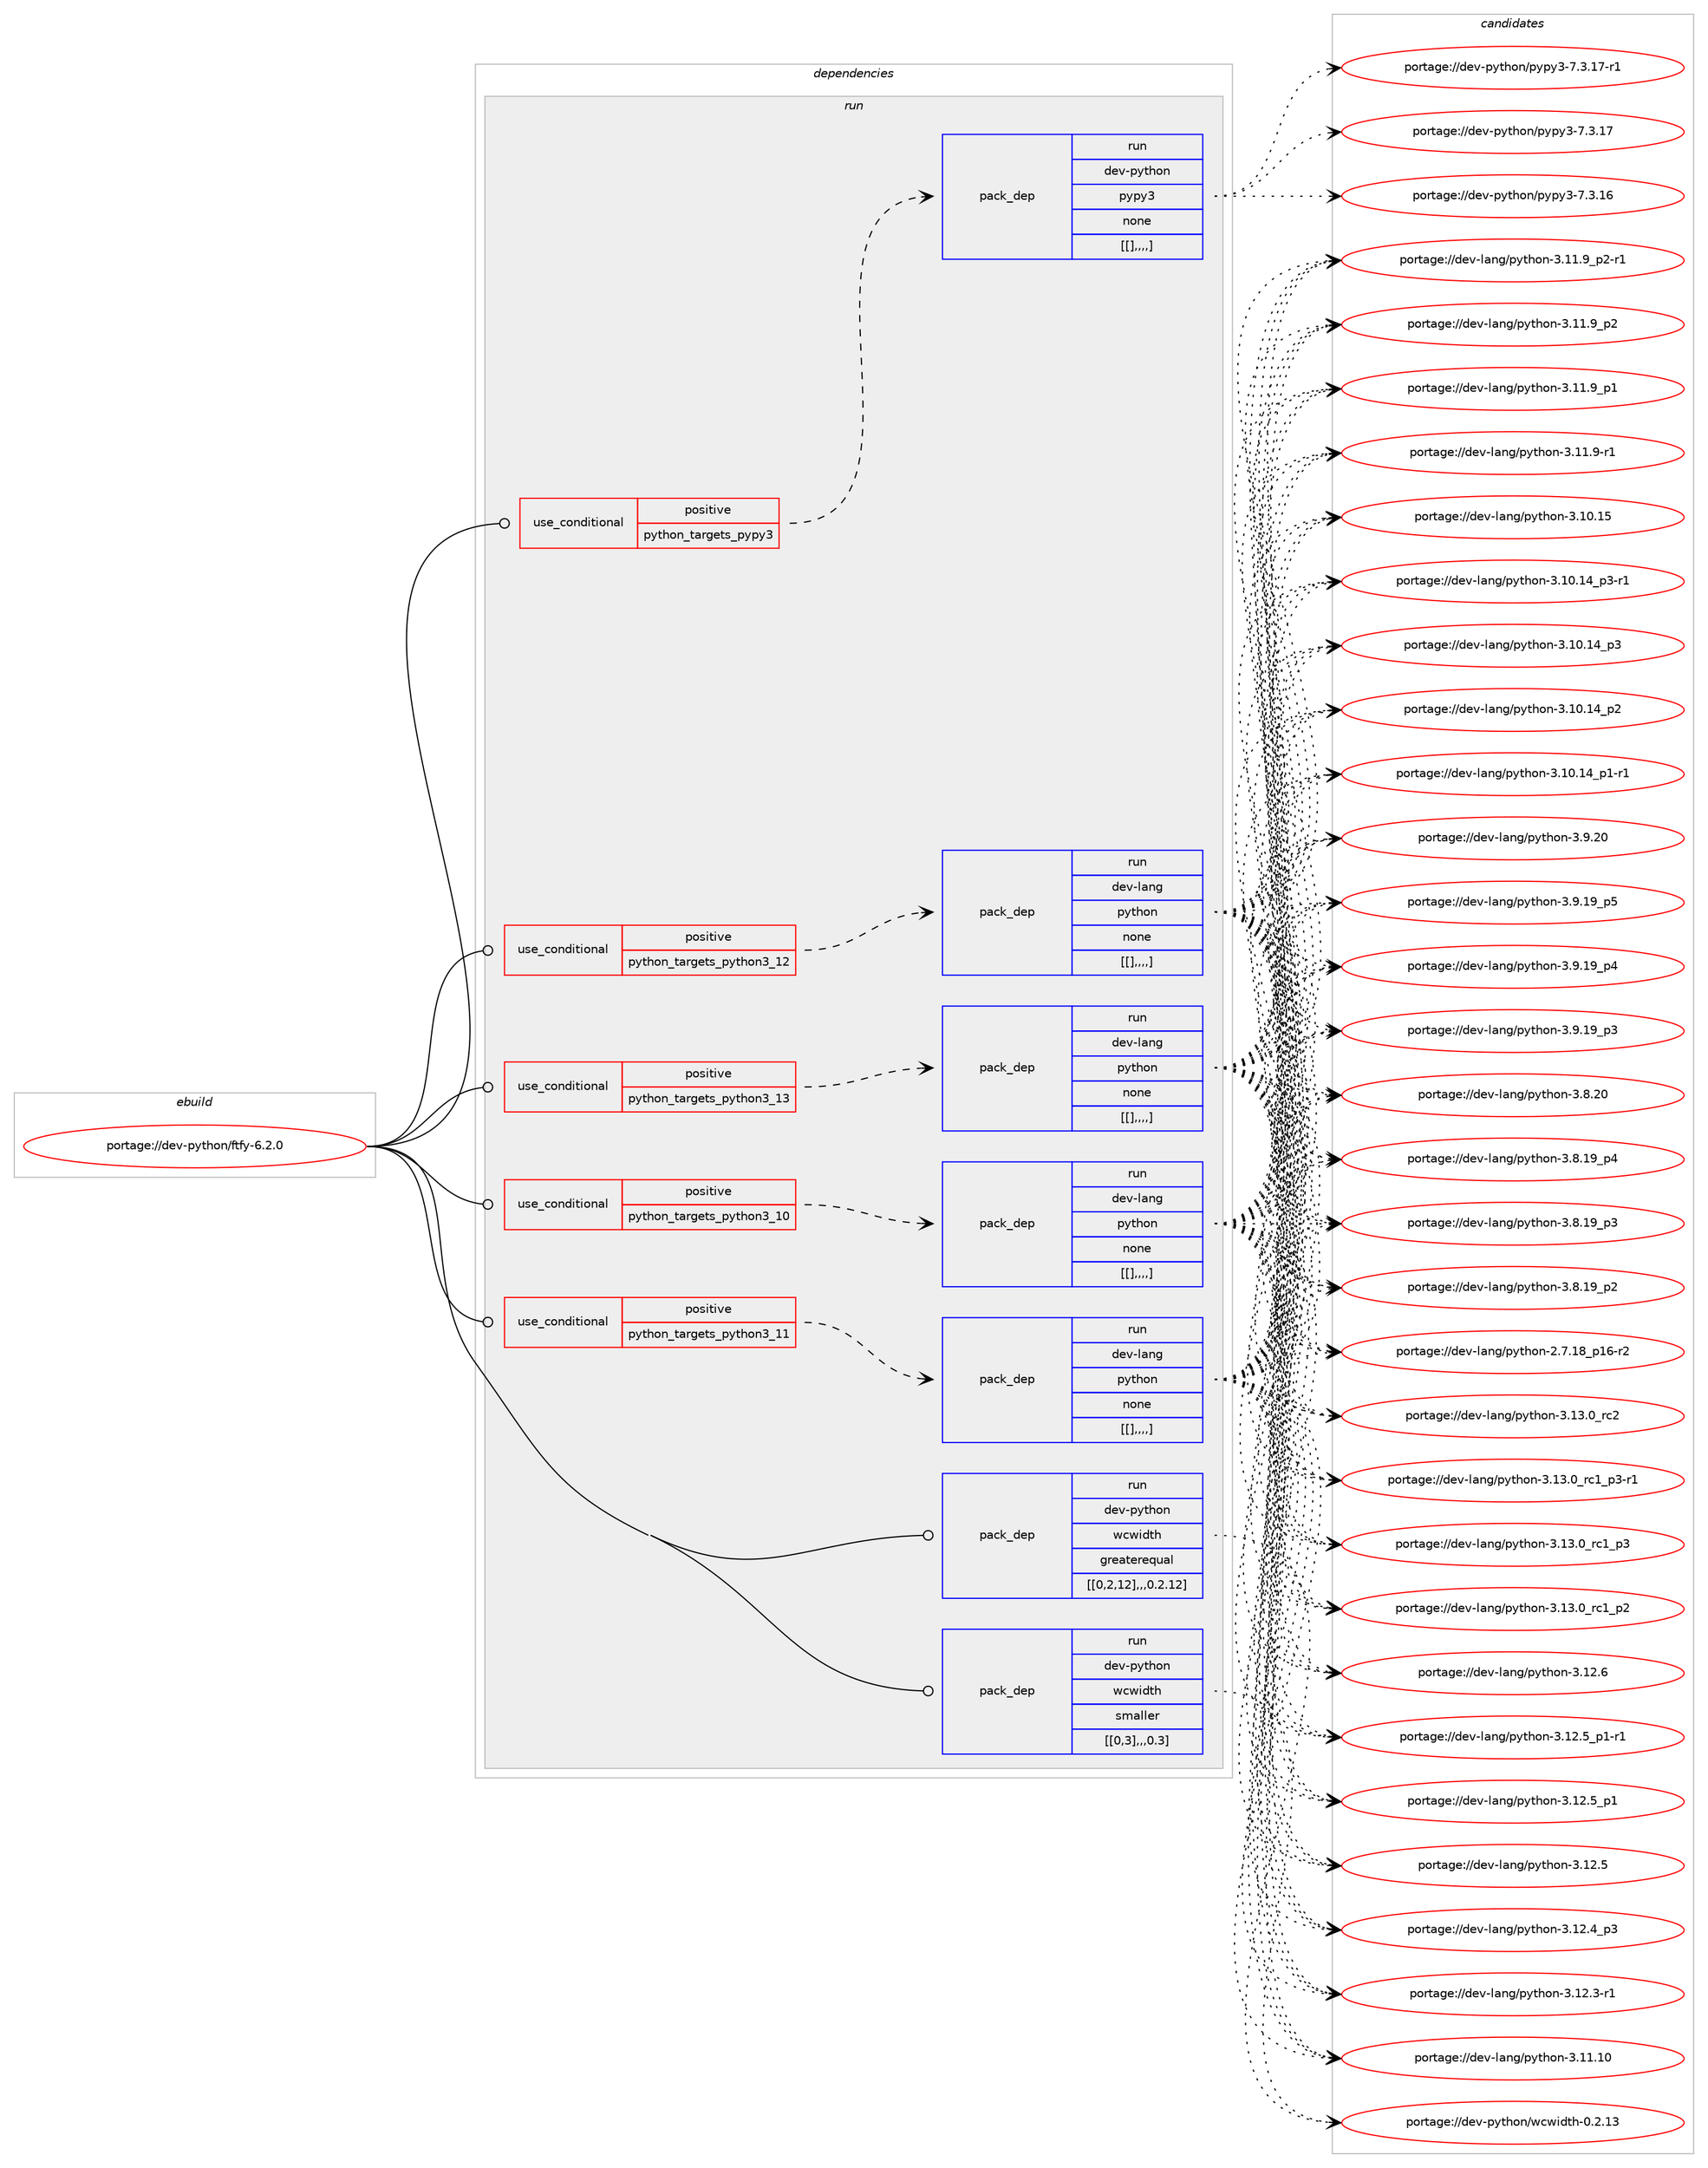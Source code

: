 digraph prolog {

# *************
# Graph options
# *************

newrank=true;
concentrate=true;
compound=true;
graph [rankdir=LR,fontname=Helvetica,fontsize=10,ranksep=1.5];#, ranksep=2.5, nodesep=0.2];
edge  [arrowhead=vee];
node  [fontname=Helvetica,fontsize=10];

# **********
# The ebuild
# **********

subgraph cluster_leftcol {
color=gray;
label=<<i>ebuild</i>>;
id [label="portage://dev-python/ftfy-6.2.0", color=red, width=4, href="../dev-python/ftfy-6.2.0.svg"];
}

# ****************
# The dependencies
# ****************

subgraph cluster_midcol {
color=gray;
label=<<i>dependencies</i>>;
subgraph cluster_compile {
fillcolor="#eeeeee";
style=filled;
label=<<i>compile</i>>;
}
subgraph cluster_compileandrun {
fillcolor="#eeeeee";
style=filled;
label=<<i>compile and run</i>>;
}
subgraph cluster_run {
fillcolor="#eeeeee";
style=filled;
label=<<i>run</i>>;
subgraph cond33576 {
dependency147757 [label=<<TABLE BORDER="0" CELLBORDER="1" CELLSPACING="0" CELLPADDING="4"><TR><TD ROWSPAN="3" CELLPADDING="10">use_conditional</TD></TR><TR><TD>positive</TD></TR><TR><TD>python_targets_pypy3</TD></TR></TABLE>>, shape=none, color=red];
subgraph pack112963 {
dependency147758 [label=<<TABLE BORDER="0" CELLBORDER="1" CELLSPACING="0" CELLPADDING="4" WIDTH="220"><TR><TD ROWSPAN="6" CELLPADDING="30">pack_dep</TD></TR><TR><TD WIDTH="110">run</TD></TR><TR><TD>dev-python</TD></TR><TR><TD>pypy3</TD></TR><TR><TD>none</TD></TR><TR><TD>[[],,,,]</TD></TR></TABLE>>, shape=none, color=blue];
}
dependency147757:e -> dependency147758:w [weight=20,style="dashed",arrowhead="vee"];
}
id:e -> dependency147757:w [weight=20,style="solid",arrowhead="odot"];
subgraph cond33577 {
dependency147759 [label=<<TABLE BORDER="0" CELLBORDER="1" CELLSPACING="0" CELLPADDING="4"><TR><TD ROWSPAN="3" CELLPADDING="10">use_conditional</TD></TR><TR><TD>positive</TD></TR><TR><TD>python_targets_python3_10</TD></TR></TABLE>>, shape=none, color=red];
subgraph pack112964 {
dependency147760 [label=<<TABLE BORDER="0" CELLBORDER="1" CELLSPACING="0" CELLPADDING="4" WIDTH="220"><TR><TD ROWSPAN="6" CELLPADDING="30">pack_dep</TD></TR><TR><TD WIDTH="110">run</TD></TR><TR><TD>dev-lang</TD></TR><TR><TD>python</TD></TR><TR><TD>none</TD></TR><TR><TD>[[],,,,]</TD></TR></TABLE>>, shape=none, color=blue];
}
dependency147759:e -> dependency147760:w [weight=20,style="dashed",arrowhead="vee"];
}
id:e -> dependency147759:w [weight=20,style="solid",arrowhead="odot"];
subgraph cond33578 {
dependency147761 [label=<<TABLE BORDER="0" CELLBORDER="1" CELLSPACING="0" CELLPADDING="4"><TR><TD ROWSPAN="3" CELLPADDING="10">use_conditional</TD></TR><TR><TD>positive</TD></TR><TR><TD>python_targets_python3_11</TD></TR></TABLE>>, shape=none, color=red];
subgraph pack112965 {
dependency147762 [label=<<TABLE BORDER="0" CELLBORDER="1" CELLSPACING="0" CELLPADDING="4" WIDTH="220"><TR><TD ROWSPAN="6" CELLPADDING="30">pack_dep</TD></TR><TR><TD WIDTH="110">run</TD></TR><TR><TD>dev-lang</TD></TR><TR><TD>python</TD></TR><TR><TD>none</TD></TR><TR><TD>[[],,,,]</TD></TR></TABLE>>, shape=none, color=blue];
}
dependency147761:e -> dependency147762:w [weight=20,style="dashed",arrowhead="vee"];
}
id:e -> dependency147761:w [weight=20,style="solid",arrowhead="odot"];
subgraph cond33579 {
dependency147763 [label=<<TABLE BORDER="0" CELLBORDER="1" CELLSPACING="0" CELLPADDING="4"><TR><TD ROWSPAN="3" CELLPADDING="10">use_conditional</TD></TR><TR><TD>positive</TD></TR><TR><TD>python_targets_python3_12</TD></TR></TABLE>>, shape=none, color=red];
subgraph pack112966 {
dependency147764 [label=<<TABLE BORDER="0" CELLBORDER="1" CELLSPACING="0" CELLPADDING="4" WIDTH="220"><TR><TD ROWSPAN="6" CELLPADDING="30">pack_dep</TD></TR><TR><TD WIDTH="110">run</TD></TR><TR><TD>dev-lang</TD></TR><TR><TD>python</TD></TR><TR><TD>none</TD></TR><TR><TD>[[],,,,]</TD></TR></TABLE>>, shape=none, color=blue];
}
dependency147763:e -> dependency147764:w [weight=20,style="dashed",arrowhead="vee"];
}
id:e -> dependency147763:w [weight=20,style="solid",arrowhead="odot"];
subgraph cond33580 {
dependency147765 [label=<<TABLE BORDER="0" CELLBORDER="1" CELLSPACING="0" CELLPADDING="4"><TR><TD ROWSPAN="3" CELLPADDING="10">use_conditional</TD></TR><TR><TD>positive</TD></TR><TR><TD>python_targets_python3_13</TD></TR></TABLE>>, shape=none, color=red];
subgraph pack112967 {
dependency147766 [label=<<TABLE BORDER="0" CELLBORDER="1" CELLSPACING="0" CELLPADDING="4" WIDTH="220"><TR><TD ROWSPAN="6" CELLPADDING="30">pack_dep</TD></TR><TR><TD WIDTH="110">run</TD></TR><TR><TD>dev-lang</TD></TR><TR><TD>python</TD></TR><TR><TD>none</TD></TR><TR><TD>[[],,,,]</TD></TR></TABLE>>, shape=none, color=blue];
}
dependency147765:e -> dependency147766:w [weight=20,style="dashed",arrowhead="vee"];
}
id:e -> dependency147765:w [weight=20,style="solid",arrowhead="odot"];
subgraph pack112968 {
dependency147767 [label=<<TABLE BORDER="0" CELLBORDER="1" CELLSPACING="0" CELLPADDING="4" WIDTH="220"><TR><TD ROWSPAN="6" CELLPADDING="30">pack_dep</TD></TR><TR><TD WIDTH="110">run</TD></TR><TR><TD>dev-python</TD></TR><TR><TD>wcwidth</TD></TR><TR><TD>greaterequal</TD></TR><TR><TD>[[0,2,12],,,0.2.12]</TD></TR></TABLE>>, shape=none, color=blue];
}
id:e -> dependency147767:w [weight=20,style="solid",arrowhead="odot"];
subgraph pack112969 {
dependency147768 [label=<<TABLE BORDER="0" CELLBORDER="1" CELLSPACING="0" CELLPADDING="4" WIDTH="220"><TR><TD ROWSPAN="6" CELLPADDING="30">pack_dep</TD></TR><TR><TD WIDTH="110">run</TD></TR><TR><TD>dev-python</TD></TR><TR><TD>wcwidth</TD></TR><TR><TD>smaller</TD></TR><TR><TD>[[0,3],,,0.3]</TD></TR></TABLE>>, shape=none, color=blue];
}
id:e -> dependency147768:w [weight=20,style="solid",arrowhead="odot"];
}
}

# **************
# The candidates
# **************

subgraph cluster_choices {
rank=same;
color=gray;
label=<<i>candidates</i>>;

subgraph choice112963 {
color=black;
nodesep=1;
choice100101118451121211161041111104711212111212151455546514649554511449 [label="portage://dev-python/pypy3-7.3.17-r1", color=red, width=4,href="../dev-python/pypy3-7.3.17-r1.svg"];
choice10010111845112121116104111110471121211121215145554651464955 [label="portage://dev-python/pypy3-7.3.17", color=red, width=4,href="../dev-python/pypy3-7.3.17.svg"];
choice10010111845112121116104111110471121211121215145554651464954 [label="portage://dev-python/pypy3-7.3.16", color=red, width=4,href="../dev-python/pypy3-7.3.16.svg"];
dependency147758:e -> choice100101118451121211161041111104711212111212151455546514649554511449:w [style=dotted,weight="100"];
dependency147758:e -> choice10010111845112121116104111110471121211121215145554651464955:w [style=dotted,weight="100"];
dependency147758:e -> choice10010111845112121116104111110471121211121215145554651464954:w [style=dotted,weight="100"];
}
subgraph choice112964 {
color=black;
nodesep=1;
choice10010111845108971101034711212111610411111045514649514648951149950 [label="portage://dev-lang/python-3.13.0_rc2", color=red, width=4,href="../dev-lang/python-3.13.0_rc2.svg"];
choice1001011184510897110103471121211161041111104551464951464895114994995112514511449 [label="portage://dev-lang/python-3.13.0_rc1_p3-r1", color=red, width=4,href="../dev-lang/python-3.13.0_rc1_p3-r1.svg"];
choice100101118451089711010347112121116104111110455146495146489511499499511251 [label="portage://dev-lang/python-3.13.0_rc1_p3", color=red, width=4,href="../dev-lang/python-3.13.0_rc1_p3.svg"];
choice100101118451089711010347112121116104111110455146495146489511499499511250 [label="portage://dev-lang/python-3.13.0_rc1_p2", color=red, width=4,href="../dev-lang/python-3.13.0_rc1_p2.svg"];
choice10010111845108971101034711212111610411111045514649504654 [label="portage://dev-lang/python-3.12.6", color=red, width=4,href="../dev-lang/python-3.12.6.svg"];
choice1001011184510897110103471121211161041111104551464950465395112494511449 [label="portage://dev-lang/python-3.12.5_p1-r1", color=red, width=4,href="../dev-lang/python-3.12.5_p1-r1.svg"];
choice100101118451089711010347112121116104111110455146495046539511249 [label="portage://dev-lang/python-3.12.5_p1", color=red, width=4,href="../dev-lang/python-3.12.5_p1.svg"];
choice10010111845108971101034711212111610411111045514649504653 [label="portage://dev-lang/python-3.12.5", color=red, width=4,href="../dev-lang/python-3.12.5.svg"];
choice100101118451089711010347112121116104111110455146495046529511251 [label="portage://dev-lang/python-3.12.4_p3", color=red, width=4,href="../dev-lang/python-3.12.4_p3.svg"];
choice100101118451089711010347112121116104111110455146495046514511449 [label="portage://dev-lang/python-3.12.3-r1", color=red, width=4,href="../dev-lang/python-3.12.3-r1.svg"];
choice1001011184510897110103471121211161041111104551464949464948 [label="portage://dev-lang/python-3.11.10", color=red, width=4,href="../dev-lang/python-3.11.10.svg"];
choice1001011184510897110103471121211161041111104551464949465795112504511449 [label="portage://dev-lang/python-3.11.9_p2-r1", color=red, width=4,href="../dev-lang/python-3.11.9_p2-r1.svg"];
choice100101118451089711010347112121116104111110455146494946579511250 [label="portage://dev-lang/python-3.11.9_p2", color=red, width=4,href="../dev-lang/python-3.11.9_p2.svg"];
choice100101118451089711010347112121116104111110455146494946579511249 [label="portage://dev-lang/python-3.11.9_p1", color=red, width=4,href="../dev-lang/python-3.11.9_p1.svg"];
choice100101118451089711010347112121116104111110455146494946574511449 [label="portage://dev-lang/python-3.11.9-r1", color=red, width=4,href="../dev-lang/python-3.11.9-r1.svg"];
choice1001011184510897110103471121211161041111104551464948464953 [label="portage://dev-lang/python-3.10.15", color=red, width=4,href="../dev-lang/python-3.10.15.svg"];
choice100101118451089711010347112121116104111110455146494846495295112514511449 [label="portage://dev-lang/python-3.10.14_p3-r1", color=red, width=4,href="../dev-lang/python-3.10.14_p3-r1.svg"];
choice10010111845108971101034711212111610411111045514649484649529511251 [label="portage://dev-lang/python-3.10.14_p3", color=red, width=4,href="../dev-lang/python-3.10.14_p3.svg"];
choice10010111845108971101034711212111610411111045514649484649529511250 [label="portage://dev-lang/python-3.10.14_p2", color=red, width=4,href="../dev-lang/python-3.10.14_p2.svg"];
choice100101118451089711010347112121116104111110455146494846495295112494511449 [label="portage://dev-lang/python-3.10.14_p1-r1", color=red, width=4,href="../dev-lang/python-3.10.14_p1-r1.svg"];
choice10010111845108971101034711212111610411111045514657465048 [label="portage://dev-lang/python-3.9.20", color=red, width=4,href="../dev-lang/python-3.9.20.svg"];
choice100101118451089711010347112121116104111110455146574649579511253 [label="portage://dev-lang/python-3.9.19_p5", color=red, width=4,href="../dev-lang/python-3.9.19_p5.svg"];
choice100101118451089711010347112121116104111110455146574649579511252 [label="portage://dev-lang/python-3.9.19_p4", color=red, width=4,href="../dev-lang/python-3.9.19_p4.svg"];
choice100101118451089711010347112121116104111110455146574649579511251 [label="portage://dev-lang/python-3.9.19_p3", color=red, width=4,href="../dev-lang/python-3.9.19_p3.svg"];
choice10010111845108971101034711212111610411111045514656465048 [label="portage://dev-lang/python-3.8.20", color=red, width=4,href="../dev-lang/python-3.8.20.svg"];
choice100101118451089711010347112121116104111110455146564649579511252 [label="portage://dev-lang/python-3.8.19_p4", color=red, width=4,href="../dev-lang/python-3.8.19_p4.svg"];
choice100101118451089711010347112121116104111110455146564649579511251 [label="portage://dev-lang/python-3.8.19_p3", color=red, width=4,href="../dev-lang/python-3.8.19_p3.svg"];
choice100101118451089711010347112121116104111110455146564649579511250 [label="portage://dev-lang/python-3.8.19_p2", color=red, width=4,href="../dev-lang/python-3.8.19_p2.svg"];
choice100101118451089711010347112121116104111110455046554649569511249544511450 [label="portage://dev-lang/python-2.7.18_p16-r2", color=red, width=4,href="../dev-lang/python-2.7.18_p16-r2.svg"];
dependency147760:e -> choice10010111845108971101034711212111610411111045514649514648951149950:w [style=dotted,weight="100"];
dependency147760:e -> choice1001011184510897110103471121211161041111104551464951464895114994995112514511449:w [style=dotted,weight="100"];
dependency147760:e -> choice100101118451089711010347112121116104111110455146495146489511499499511251:w [style=dotted,weight="100"];
dependency147760:e -> choice100101118451089711010347112121116104111110455146495146489511499499511250:w [style=dotted,weight="100"];
dependency147760:e -> choice10010111845108971101034711212111610411111045514649504654:w [style=dotted,weight="100"];
dependency147760:e -> choice1001011184510897110103471121211161041111104551464950465395112494511449:w [style=dotted,weight="100"];
dependency147760:e -> choice100101118451089711010347112121116104111110455146495046539511249:w [style=dotted,weight="100"];
dependency147760:e -> choice10010111845108971101034711212111610411111045514649504653:w [style=dotted,weight="100"];
dependency147760:e -> choice100101118451089711010347112121116104111110455146495046529511251:w [style=dotted,weight="100"];
dependency147760:e -> choice100101118451089711010347112121116104111110455146495046514511449:w [style=dotted,weight="100"];
dependency147760:e -> choice1001011184510897110103471121211161041111104551464949464948:w [style=dotted,weight="100"];
dependency147760:e -> choice1001011184510897110103471121211161041111104551464949465795112504511449:w [style=dotted,weight="100"];
dependency147760:e -> choice100101118451089711010347112121116104111110455146494946579511250:w [style=dotted,weight="100"];
dependency147760:e -> choice100101118451089711010347112121116104111110455146494946579511249:w [style=dotted,weight="100"];
dependency147760:e -> choice100101118451089711010347112121116104111110455146494946574511449:w [style=dotted,weight="100"];
dependency147760:e -> choice1001011184510897110103471121211161041111104551464948464953:w [style=dotted,weight="100"];
dependency147760:e -> choice100101118451089711010347112121116104111110455146494846495295112514511449:w [style=dotted,weight="100"];
dependency147760:e -> choice10010111845108971101034711212111610411111045514649484649529511251:w [style=dotted,weight="100"];
dependency147760:e -> choice10010111845108971101034711212111610411111045514649484649529511250:w [style=dotted,weight="100"];
dependency147760:e -> choice100101118451089711010347112121116104111110455146494846495295112494511449:w [style=dotted,weight="100"];
dependency147760:e -> choice10010111845108971101034711212111610411111045514657465048:w [style=dotted,weight="100"];
dependency147760:e -> choice100101118451089711010347112121116104111110455146574649579511253:w [style=dotted,weight="100"];
dependency147760:e -> choice100101118451089711010347112121116104111110455146574649579511252:w [style=dotted,weight="100"];
dependency147760:e -> choice100101118451089711010347112121116104111110455146574649579511251:w [style=dotted,weight="100"];
dependency147760:e -> choice10010111845108971101034711212111610411111045514656465048:w [style=dotted,weight="100"];
dependency147760:e -> choice100101118451089711010347112121116104111110455146564649579511252:w [style=dotted,weight="100"];
dependency147760:e -> choice100101118451089711010347112121116104111110455146564649579511251:w [style=dotted,weight="100"];
dependency147760:e -> choice100101118451089711010347112121116104111110455146564649579511250:w [style=dotted,weight="100"];
dependency147760:e -> choice100101118451089711010347112121116104111110455046554649569511249544511450:w [style=dotted,weight="100"];
}
subgraph choice112965 {
color=black;
nodesep=1;
choice10010111845108971101034711212111610411111045514649514648951149950 [label="portage://dev-lang/python-3.13.0_rc2", color=red, width=4,href="../dev-lang/python-3.13.0_rc2.svg"];
choice1001011184510897110103471121211161041111104551464951464895114994995112514511449 [label="portage://dev-lang/python-3.13.0_rc1_p3-r1", color=red, width=4,href="../dev-lang/python-3.13.0_rc1_p3-r1.svg"];
choice100101118451089711010347112121116104111110455146495146489511499499511251 [label="portage://dev-lang/python-3.13.0_rc1_p3", color=red, width=4,href="../dev-lang/python-3.13.0_rc1_p3.svg"];
choice100101118451089711010347112121116104111110455146495146489511499499511250 [label="portage://dev-lang/python-3.13.0_rc1_p2", color=red, width=4,href="../dev-lang/python-3.13.0_rc1_p2.svg"];
choice10010111845108971101034711212111610411111045514649504654 [label="portage://dev-lang/python-3.12.6", color=red, width=4,href="../dev-lang/python-3.12.6.svg"];
choice1001011184510897110103471121211161041111104551464950465395112494511449 [label="portage://dev-lang/python-3.12.5_p1-r1", color=red, width=4,href="../dev-lang/python-3.12.5_p1-r1.svg"];
choice100101118451089711010347112121116104111110455146495046539511249 [label="portage://dev-lang/python-3.12.5_p1", color=red, width=4,href="../dev-lang/python-3.12.5_p1.svg"];
choice10010111845108971101034711212111610411111045514649504653 [label="portage://dev-lang/python-3.12.5", color=red, width=4,href="../dev-lang/python-3.12.5.svg"];
choice100101118451089711010347112121116104111110455146495046529511251 [label="portage://dev-lang/python-3.12.4_p3", color=red, width=4,href="../dev-lang/python-3.12.4_p3.svg"];
choice100101118451089711010347112121116104111110455146495046514511449 [label="portage://dev-lang/python-3.12.3-r1", color=red, width=4,href="../dev-lang/python-3.12.3-r1.svg"];
choice1001011184510897110103471121211161041111104551464949464948 [label="portage://dev-lang/python-3.11.10", color=red, width=4,href="../dev-lang/python-3.11.10.svg"];
choice1001011184510897110103471121211161041111104551464949465795112504511449 [label="portage://dev-lang/python-3.11.9_p2-r1", color=red, width=4,href="../dev-lang/python-3.11.9_p2-r1.svg"];
choice100101118451089711010347112121116104111110455146494946579511250 [label="portage://dev-lang/python-3.11.9_p2", color=red, width=4,href="../dev-lang/python-3.11.9_p2.svg"];
choice100101118451089711010347112121116104111110455146494946579511249 [label="portage://dev-lang/python-3.11.9_p1", color=red, width=4,href="../dev-lang/python-3.11.9_p1.svg"];
choice100101118451089711010347112121116104111110455146494946574511449 [label="portage://dev-lang/python-3.11.9-r1", color=red, width=4,href="../dev-lang/python-3.11.9-r1.svg"];
choice1001011184510897110103471121211161041111104551464948464953 [label="portage://dev-lang/python-3.10.15", color=red, width=4,href="../dev-lang/python-3.10.15.svg"];
choice100101118451089711010347112121116104111110455146494846495295112514511449 [label="portage://dev-lang/python-3.10.14_p3-r1", color=red, width=4,href="../dev-lang/python-3.10.14_p3-r1.svg"];
choice10010111845108971101034711212111610411111045514649484649529511251 [label="portage://dev-lang/python-3.10.14_p3", color=red, width=4,href="../dev-lang/python-3.10.14_p3.svg"];
choice10010111845108971101034711212111610411111045514649484649529511250 [label="portage://dev-lang/python-3.10.14_p2", color=red, width=4,href="../dev-lang/python-3.10.14_p2.svg"];
choice100101118451089711010347112121116104111110455146494846495295112494511449 [label="portage://dev-lang/python-3.10.14_p1-r1", color=red, width=4,href="../dev-lang/python-3.10.14_p1-r1.svg"];
choice10010111845108971101034711212111610411111045514657465048 [label="portage://dev-lang/python-3.9.20", color=red, width=4,href="../dev-lang/python-3.9.20.svg"];
choice100101118451089711010347112121116104111110455146574649579511253 [label="portage://dev-lang/python-3.9.19_p5", color=red, width=4,href="../dev-lang/python-3.9.19_p5.svg"];
choice100101118451089711010347112121116104111110455146574649579511252 [label="portage://dev-lang/python-3.9.19_p4", color=red, width=4,href="../dev-lang/python-3.9.19_p4.svg"];
choice100101118451089711010347112121116104111110455146574649579511251 [label="portage://dev-lang/python-3.9.19_p3", color=red, width=4,href="../dev-lang/python-3.9.19_p3.svg"];
choice10010111845108971101034711212111610411111045514656465048 [label="portage://dev-lang/python-3.8.20", color=red, width=4,href="../dev-lang/python-3.8.20.svg"];
choice100101118451089711010347112121116104111110455146564649579511252 [label="portage://dev-lang/python-3.8.19_p4", color=red, width=4,href="../dev-lang/python-3.8.19_p4.svg"];
choice100101118451089711010347112121116104111110455146564649579511251 [label="portage://dev-lang/python-3.8.19_p3", color=red, width=4,href="../dev-lang/python-3.8.19_p3.svg"];
choice100101118451089711010347112121116104111110455146564649579511250 [label="portage://dev-lang/python-3.8.19_p2", color=red, width=4,href="../dev-lang/python-3.8.19_p2.svg"];
choice100101118451089711010347112121116104111110455046554649569511249544511450 [label="portage://dev-lang/python-2.7.18_p16-r2", color=red, width=4,href="../dev-lang/python-2.7.18_p16-r2.svg"];
dependency147762:e -> choice10010111845108971101034711212111610411111045514649514648951149950:w [style=dotted,weight="100"];
dependency147762:e -> choice1001011184510897110103471121211161041111104551464951464895114994995112514511449:w [style=dotted,weight="100"];
dependency147762:e -> choice100101118451089711010347112121116104111110455146495146489511499499511251:w [style=dotted,weight="100"];
dependency147762:e -> choice100101118451089711010347112121116104111110455146495146489511499499511250:w [style=dotted,weight="100"];
dependency147762:e -> choice10010111845108971101034711212111610411111045514649504654:w [style=dotted,weight="100"];
dependency147762:e -> choice1001011184510897110103471121211161041111104551464950465395112494511449:w [style=dotted,weight="100"];
dependency147762:e -> choice100101118451089711010347112121116104111110455146495046539511249:w [style=dotted,weight="100"];
dependency147762:e -> choice10010111845108971101034711212111610411111045514649504653:w [style=dotted,weight="100"];
dependency147762:e -> choice100101118451089711010347112121116104111110455146495046529511251:w [style=dotted,weight="100"];
dependency147762:e -> choice100101118451089711010347112121116104111110455146495046514511449:w [style=dotted,weight="100"];
dependency147762:e -> choice1001011184510897110103471121211161041111104551464949464948:w [style=dotted,weight="100"];
dependency147762:e -> choice1001011184510897110103471121211161041111104551464949465795112504511449:w [style=dotted,weight="100"];
dependency147762:e -> choice100101118451089711010347112121116104111110455146494946579511250:w [style=dotted,weight="100"];
dependency147762:e -> choice100101118451089711010347112121116104111110455146494946579511249:w [style=dotted,weight="100"];
dependency147762:e -> choice100101118451089711010347112121116104111110455146494946574511449:w [style=dotted,weight="100"];
dependency147762:e -> choice1001011184510897110103471121211161041111104551464948464953:w [style=dotted,weight="100"];
dependency147762:e -> choice100101118451089711010347112121116104111110455146494846495295112514511449:w [style=dotted,weight="100"];
dependency147762:e -> choice10010111845108971101034711212111610411111045514649484649529511251:w [style=dotted,weight="100"];
dependency147762:e -> choice10010111845108971101034711212111610411111045514649484649529511250:w [style=dotted,weight="100"];
dependency147762:e -> choice100101118451089711010347112121116104111110455146494846495295112494511449:w [style=dotted,weight="100"];
dependency147762:e -> choice10010111845108971101034711212111610411111045514657465048:w [style=dotted,weight="100"];
dependency147762:e -> choice100101118451089711010347112121116104111110455146574649579511253:w [style=dotted,weight="100"];
dependency147762:e -> choice100101118451089711010347112121116104111110455146574649579511252:w [style=dotted,weight="100"];
dependency147762:e -> choice100101118451089711010347112121116104111110455146574649579511251:w [style=dotted,weight="100"];
dependency147762:e -> choice10010111845108971101034711212111610411111045514656465048:w [style=dotted,weight="100"];
dependency147762:e -> choice100101118451089711010347112121116104111110455146564649579511252:w [style=dotted,weight="100"];
dependency147762:e -> choice100101118451089711010347112121116104111110455146564649579511251:w [style=dotted,weight="100"];
dependency147762:e -> choice100101118451089711010347112121116104111110455146564649579511250:w [style=dotted,weight="100"];
dependency147762:e -> choice100101118451089711010347112121116104111110455046554649569511249544511450:w [style=dotted,weight="100"];
}
subgraph choice112966 {
color=black;
nodesep=1;
choice10010111845108971101034711212111610411111045514649514648951149950 [label="portage://dev-lang/python-3.13.0_rc2", color=red, width=4,href="../dev-lang/python-3.13.0_rc2.svg"];
choice1001011184510897110103471121211161041111104551464951464895114994995112514511449 [label="portage://dev-lang/python-3.13.0_rc1_p3-r1", color=red, width=4,href="../dev-lang/python-3.13.0_rc1_p3-r1.svg"];
choice100101118451089711010347112121116104111110455146495146489511499499511251 [label="portage://dev-lang/python-3.13.0_rc1_p3", color=red, width=4,href="../dev-lang/python-3.13.0_rc1_p3.svg"];
choice100101118451089711010347112121116104111110455146495146489511499499511250 [label="portage://dev-lang/python-3.13.0_rc1_p2", color=red, width=4,href="../dev-lang/python-3.13.0_rc1_p2.svg"];
choice10010111845108971101034711212111610411111045514649504654 [label="portage://dev-lang/python-3.12.6", color=red, width=4,href="../dev-lang/python-3.12.6.svg"];
choice1001011184510897110103471121211161041111104551464950465395112494511449 [label="portage://dev-lang/python-3.12.5_p1-r1", color=red, width=4,href="../dev-lang/python-3.12.5_p1-r1.svg"];
choice100101118451089711010347112121116104111110455146495046539511249 [label="portage://dev-lang/python-3.12.5_p1", color=red, width=4,href="../dev-lang/python-3.12.5_p1.svg"];
choice10010111845108971101034711212111610411111045514649504653 [label="portage://dev-lang/python-3.12.5", color=red, width=4,href="../dev-lang/python-3.12.5.svg"];
choice100101118451089711010347112121116104111110455146495046529511251 [label="portage://dev-lang/python-3.12.4_p3", color=red, width=4,href="../dev-lang/python-3.12.4_p3.svg"];
choice100101118451089711010347112121116104111110455146495046514511449 [label="portage://dev-lang/python-3.12.3-r1", color=red, width=4,href="../dev-lang/python-3.12.3-r1.svg"];
choice1001011184510897110103471121211161041111104551464949464948 [label="portage://dev-lang/python-3.11.10", color=red, width=4,href="../dev-lang/python-3.11.10.svg"];
choice1001011184510897110103471121211161041111104551464949465795112504511449 [label="portage://dev-lang/python-3.11.9_p2-r1", color=red, width=4,href="../dev-lang/python-3.11.9_p2-r1.svg"];
choice100101118451089711010347112121116104111110455146494946579511250 [label="portage://dev-lang/python-3.11.9_p2", color=red, width=4,href="../dev-lang/python-3.11.9_p2.svg"];
choice100101118451089711010347112121116104111110455146494946579511249 [label="portage://dev-lang/python-3.11.9_p1", color=red, width=4,href="../dev-lang/python-3.11.9_p1.svg"];
choice100101118451089711010347112121116104111110455146494946574511449 [label="portage://dev-lang/python-3.11.9-r1", color=red, width=4,href="../dev-lang/python-3.11.9-r1.svg"];
choice1001011184510897110103471121211161041111104551464948464953 [label="portage://dev-lang/python-3.10.15", color=red, width=4,href="../dev-lang/python-3.10.15.svg"];
choice100101118451089711010347112121116104111110455146494846495295112514511449 [label="portage://dev-lang/python-3.10.14_p3-r1", color=red, width=4,href="../dev-lang/python-3.10.14_p3-r1.svg"];
choice10010111845108971101034711212111610411111045514649484649529511251 [label="portage://dev-lang/python-3.10.14_p3", color=red, width=4,href="../dev-lang/python-3.10.14_p3.svg"];
choice10010111845108971101034711212111610411111045514649484649529511250 [label="portage://dev-lang/python-3.10.14_p2", color=red, width=4,href="../dev-lang/python-3.10.14_p2.svg"];
choice100101118451089711010347112121116104111110455146494846495295112494511449 [label="portage://dev-lang/python-3.10.14_p1-r1", color=red, width=4,href="../dev-lang/python-3.10.14_p1-r1.svg"];
choice10010111845108971101034711212111610411111045514657465048 [label="portage://dev-lang/python-3.9.20", color=red, width=4,href="../dev-lang/python-3.9.20.svg"];
choice100101118451089711010347112121116104111110455146574649579511253 [label="portage://dev-lang/python-3.9.19_p5", color=red, width=4,href="../dev-lang/python-3.9.19_p5.svg"];
choice100101118451089711010347112121116104111110455146574649579511252 [label="portage://dev-lang/python-3.9.19_p4", color=red, width=4,href="../dev-lang/python-3.9.19_p4.svg"];
choice100101118451089711010347112121116104111110455146574649579511251 [label="portage://dev-lang/python-3.9.19_p3", color=red, width=4,href="../dev-lang/python-3.9.19_p3.svg"];
choice10010111845108971101034711212111610411111045514656465048 [label="portage://dev-lang/python-3.8.20", color=red, width=4,href="../dev-lang/python-3.8.20.svg"];
choice100101118451089711010347112121116104111110455146564649579511252 [label="portage://dev-lang/python-3.8.19_p4", color=red, width=4,href="../dev-lang/python-3.8.19_p4.svg"];
choice100101118451089711010347112121116104111110455146564649579511251 [label="portage://dev-lang/python-3.8.19_p3", color=red, width=4,href="../dev-lang/python-3.8.19_p3.svg"];
choice100101118451089711010347112121116104111110455146564649579511250 [label="portage://dev-lang/python-3.8.19_p2", color=red, width=4,href="../dev-lang/python-3.8.19_p2.svg"];
choice100101118451089711010347112121116104111110455046554649569511249544511450 [label="portage://dev-lang/python-2.7.18_p16-r2", color=red, width=4,href="../dev-lang/python-2.7.18_p16-r2.svg"];
dependency147764:e -> choice10010111845108971101034711212111610411111045514649514648951149950:w [style=dotted,weight="100"];
dependency147764:e -> choice1001011184510897110103471121211161041111104551464951464895114994995112514511449:w [style=dotted,weight="100"];
dependency147764:e -> choice100101118451089711010347112121116104111110455146495146489511499499511251:w [style=dotted,weight="100"];
dependency147764:e -> choice100101118451089711010347112121116104111110455146495146489511499499511250:w [style=dotted,weight="100"];
dependency147764:e -> choice10010111845108971101034711212111610411111045514649504654:w [style=dotted,weight="100"];
dependency147764:e -> choice1001011184510897110103471121211161041111104551464950465395112494511449:w [style=dotted,weight="100"];
dependency147764:e -> choice100101118451089711010347112121116104111110455146495046539511249:w [style=dotted,weight="100"];
dependency147764:e -> choice10010111845108971101034711212111610411111045514649504653:w [style=dotted,weight="100"];
dependency147764:e -> choice100101118451089711010347112121116104111110455146495046529511251:w [style=dotted,weight="100"];
dependency147764:e -> choice100101118451089711010347112121116104111110455146495046514511449:w [style=dotted,weight="100"];
dependency147764:e -> choice1001011184510897110103471121211161041111104551464949464948:w [style=dotted,weight="100"];
dependency147764:e -> choice1001011184510897110103471121211161041111104551464949465795112504511449:w [style=dotted,weight="100"];
dependency147764:e -> choice100101118451089711010347112121116104111110455146494946579511250:w [style=dotted,weight="100"];
dependency147764:e -> choice100101118451089711010347112121116104111110455146494946579511249:w [style=dotted,weight="100"];
dependency147764:e -> choice100101118451089711010347112121116104111110455146494946574511449:w [style=dotted,weight="100"];
dependency147764:e -> choice1001011184510897110103471121211161041111104551464948464953:w [style=dotted,weight="100"];
dependency147764:e -> choice100101118451089711010347112121116104111110455146494846495295112514511449:w [style=dotted,weight="100"];
dependency147764:e -> choice10010111845108971101034711212111610411111045514649484649529511251:w [style=dotted,weight="100"];
dependency147764:e -> choice10010111845108971101034711212111610411111045514649484649529511250:w [style=dotted,weight="100"];
dependency147764:e -> choice100101118451089711010347112121116104111110455146494846495295112494511449:w [style=dotted,weight="100"];
dependency147764:e -> choice10010111845108971101034711212111610411111045514657465048:w [style=dotted,weight="100"];
dependency147764:e -> choice100101118451089711010347112121116104111110455146574649579511253:w [style=dotted,weight="100"];
dependency147764:e -> choice100101118451089711010347112121116104111110455146574649579511252:w [style=dotted,weight="100"];
dependency147764:e -> choice100101118451089711010347112121116104111110455146574649579511251:w [style=dotted,weight="100"];
dependency147764:e -> choice10010111845108971101034711212111610411111045514656465048:w [style=dotted,weight="100"];
dependency147764:e -> choice100101118451089711010347112121116104111110455146564649579511252:w [style=dotted,weight="100"];
dependency147764:e -> choice100101118451089711010347112121116104111110455146564649579511251:w [style=dotted,weight="100"];
dependency147764:e -> choice100101118451089711010347112121116104111110455146564649579511250:w [style=dotted,weight="100"];
dependency147764:e -> choice100101118451089711010347112121116104111110455046554649569511249544511450:w [style=dotted,weight="100"];
}
subgraph choice112967 {
color=black;
nodesep=1;
choice10010111845108971101034711212111610411111045514649514648951149950 [label="portage://dev-lang/python-3.13.0_rc2", color=red, width=4,href="../dev-lang/python-3.13.0_rc2.svg"];
choice1001011184510897110103471121211161041111104551464951464895114994995112514511449 [label="portage://dev-lang/python-3.13.0_rc1_p3-r1", color=red, width=4,href="../dev-lang/python-3.13.0_rc1_p3-r1.svg"];
choice100101118451089711010347112121116104111110455146495146489511499499511251 [label="portage://dev-lang/python-3.13.0_rc1_p3", color=red, width=4,href="../dev-lang/python-3.13.0_rc1_p3.svg"];
choice100101118451089711010347112121116104111110455146495146489511499499511250 [label="portage://dev-lang/python-3.13.0_rc1_p2", color=red, width=4,href="../dev-lang/python-3.13.0_rc1_p2.svg"];
choice10010111845108971101034711212111610411111045514649504654 [label="portage://dev-lang/python-3.12.6", color=red, width=4,href="../dev-lang/python-3.12.6.svg"];
choice1001011184510897110103471121211161041111104551464950465395112494511449 [label="portage://dev-lang/python-3.12.5_p1-r1", color=red, width=4,href="../dev-lang/python-3.12.5_p1-r1.svg"];
choice100101118451089711010347112121116104111110455146495046539511249 [label="portage://dev-lang/python-3.12.5_p1", color=red, width=4,href="../dev-lang/python-3.12.5_p1.svg"];
choice10010111845108971101034711212111610411111045514649504653 [label="portage://dev-lang/python-3.12.5", color=red, width=4,href="../dev-lang/python-3.12.5.svg"];
choice100101118451089711010347112121116104111110455146495046529511251 [label="portage://dev-lang/python-3.12.4_p3", color=red, width=4,href="../dev-lang/python-3.12.4_p3.svg"];
choice100101118451089711010347112121116104111110455146495046514511449 [label="portage://dev-lang/python-3.12.3-r1", color=red, width=4,href="../dev-lang/python-3.12.3-r1.svg"];
choice1001011184510897110103471121211161041111104551464949464948 [label="portage://dev-lang/python-3.11.10", color=red, width=4,href="../dev-lang/python-3.11.10.svg"];
choice1001011184510897110103471121211161041111104551464949465795112504511449 [label="portage://dev-lang/python-3.11.9_p2-r1", color=red, width=4,href="../dev-lang/python-3.11.9_p2-r1.svg"];
choice100101118451089711010347112121116104111110455146494946579511250 [label="portage://dev-lang/python-3.11.9_p2", color=red, width=4,href="../dev-lang/python-3.11.9_p2.svg"];
choice100101118451089711010347112121116104111110455146494946579511249 [label="portage://dev-lang/python-3.11.9_p1", color=red, width=4,href="../dev-lang/python-3.11.9_p1.svg"];
choice100101118451089711010347112121116104111110455146494946574511449 [label="portage://dev-lang/python-3.11.9-r1", color=red, width=4,href="../dev-lang/python-3.11.9-r1.svg"];
choice1001011184510897110103471121211161041111104551464948464953 [label="portage://dev-lang/python-3.10.15", color=red, width=4,href="../dev-lang/python-3.10.15.svg"];
choice100101118451089711010347112121116104111110455146494846495295112514511449 [label="portage://dev-lang/python-3.10.14_p3-r1", color=red, width=4,href="../dev-lang/python-3.10.14_p3-r1.svg"];
choice10010111845108971101034711212111610411111045514649484649529511251 [label="portage://dev-lang/python-3.10.14_p3", color=red, width=4,href="../dev-lang/python-3.10.14_p3.svg"];
choice10010111845108971101034711212111610411111045514649484649529511250 [label="portage://dev-lang/python-3.10.14_p2", color=red, width=4,href="../dev-lang/python-3.10.14_p2.svg"];
choice100101118451089711010347112121116104111110455146494846495295112494511449 [label="portage://dev-lang/python-3.10.14_p1-r1", color=red, width=4,href="../dev-lang/python-3.10.14_p1-r1.svg"];
choice10010111845108971101034711212111610411111045514657465048 [label="portage://dev-lang/python-3.9.20", color=red, width=4,href="../dev-lang/python-3.9.20.svg"];
choice100101118451089711010347112121116104111110455146574649579511253 [label="portage://dev-lang/python-3.9.19_p5", color=red, width=4,href="../dev-lang/python-3.9.19_p5.svg"];
choice100101118451089711010347112121116104111110455146574649579511252 [label="portage://dev-lang/python-3.9.19_p4", color=red, width=4,href="../dev-lang/python-3.9.19_p4.svg"];
choice100101118451089711010347112121116104111110455146574649579511251 [label="portage://dev-lang/python-3.9.19_p3", color=red, width=4,href="../dev-lang/python-3.9.19_p3.svg"];
choice10010111845108971101034711212111610411111045514656465048 [label="portage://dev-lang/python-3.8.20", color=red, width=4,href="../dev-lang/python-3.8.20.svg"];
choice100101118451089711010347112121116104111110455146564649579511252 [label="portage://dev-lang/python-3.8.19_p4", color=red, width=4,href="../dev-lang/python-3.8.19_p4.svg"];
choice100101118451089711010347112121116104111110455146564649579511251 [label="portage://dev-lang/python-3.8.19_p3", color=red, width=4,href="../dev-lang/python-3.8.19_p3.svg"];
choice100101118451089711010347112121116104111110455146564649579511250 [label="portage://dev-lang/python-3.8.19_p2", color=red, width=4,href="../dev-lang/python-3.8.19_p2.svg"];
choice100101118451089711010347112121116104111110455046554649569511249544511450 [label="portage://dev-lang/python-2.7.18_p16-r2", color=red, width=4,href="../dev-lang/python-2.7.18_p16-r2.svg"];
dependency147766:e -> choice10010111845108971101034711212111610411111045514649514648951149950:w [style=dotted,weight="100"];
dependency147766:e -> choice1001011184510897110103471121211161041111104551464951464895114994995112514511449:w [style=dotted,weight="100"];
dependency147766:e -> choice100101118451089711010347112121116104111110455146495146489511499499511251:w [style=dotted,weight="100"];
dependency147766:e -> choice100101118451089711010347112121116104111110455146495146489511499499511250:w [style=dotted,weight="100"];
dependency147766:e -> choice10010111845108971101034711212111610411111045514649504654:w [style=dotted,weight="100"];
dependency147766:e -> choice1001011184510897110103471121211161041111104551464950465395112494511449:w [style=dotted,weight="100"];
dependency147766:e -> choice100101118451089711010347112121116104111110455146495046539511249:w [style=dotted,weight="100"];
dependency147766:e -> choice10010111845108971101034711212111610411111045514649504653:w [style=dotted,weight="100"];
dependency147766:e -> choice100101118451089711010347112121116104111110455146495046529511251:w [style=dotted,weight="100"];
dependency147766:e -> choice100101118451089711010347112121116104111110455146495046514511449:w [style=dotted,weight="100"];
dependency147766:e -> choice1001011184510897110103471121211161041111104551464949464948:w [style=dotted,weight="100"];
dependency147766:e -> choice1001011184510897110103471121211161041111104551464949465795112504511449:w [style=dotted,weight="100"];
dependency147766:e -> choice100101118451089711010347112121116104111110455146494946579511250:w [style=dotted,weight="100"];
dependency147766:e -> choice100101118451089711010347112121116104111110455146494946579511249:w [style=dotted,weight="100"];
dependency147766:e -> choice100101118451089711010347112121116104111110455146494946574511449:w [style=dotted,weight="100"];
dependency147766:e -> choice1001011184510897110103471121211161041111104551464948464953:w [style=dotted,weight="100"];
dependency147766:e -> choice100101118451089711010347112121116104111110455146494846495295112514511449:w [style=dotted,weight="100"];
dependency147766:e -> choice10010111845108971101034711212111610411111045514649484649529511251:w [style=dotted,weight="100"];
dependency147766:e -> choice10010111845108971101034711212111610411111045514649484649529511250:w [style=dotted,weight="100"];
dependency147766:e -> choice100101118451089711010347112121116104111110455146494846495295112494511449:w [style=dotted,weight="100"];
dependency147766:e -> choice10010111845108971101034711212111610411111045514657465048:w [style=dotted,weight="100"];
dependency147766:e -> choice100101118451089711010347112121116104111110455146574649579511253:w [style=dotted,weight="100"];
dependency147766:e -> choice100101118451089711010347112121116104111110455146574649579511252:w [style=dotted,weight="100"];
dependency147766:e -> choice100101118451089711010347112121116104111110455146574649579511251:w [style=dotted,weight="100"];
dependency147766:e -> choice10010111845108971101034711212111610411111045514656465048:w [style=dotted,weight="100"];
dependency147766:e -> choice100101118451089711010347112121116104111110455146564649579511252:w [style=dotted,weight="100"];
dependency147766:e -> choice100101118451089711010347112121116104111110455146564649579511251:w [style=dotted,weight="100"];
dependency147766:e -> choice100101118451089711010347112121116104111110455146564649579511250:w [style=dotted,weight="100"];
dependency147766:e -> choice100101118451089711010347112121116104111110455046554649569511249544511450:w [style=dotted,weight="100"];
}
subgraph choice112968 {
color=black;
nodesep=1;
choice10010111845112121116104111110471199911910510011610445484650464951 [label="portage://dev-python/wcwidth-0.2.13", color=red, width=4,href="../dev-python/wcwidth-0.2.13.svg"];
dependency147767:e -> choice10010111845112121116104111110471199911910510011610445484650464951:w [style=dotted,weight="100"];
}
subgraph choice112969 {
color=black;
nodesep=1;
choice10010111845112121116104111110471199911910510011610445484650464951 [label="portage://dev-python/wcwidth-0.2.13", color=red, width=4,href="../dev-python/wcwidth-0.2.13.svg"];
dependency147768:e -> choice10010111845112121116104111110471199911910510011610445484650464951:w [style=dotted,weight="100"];
}
}

}
